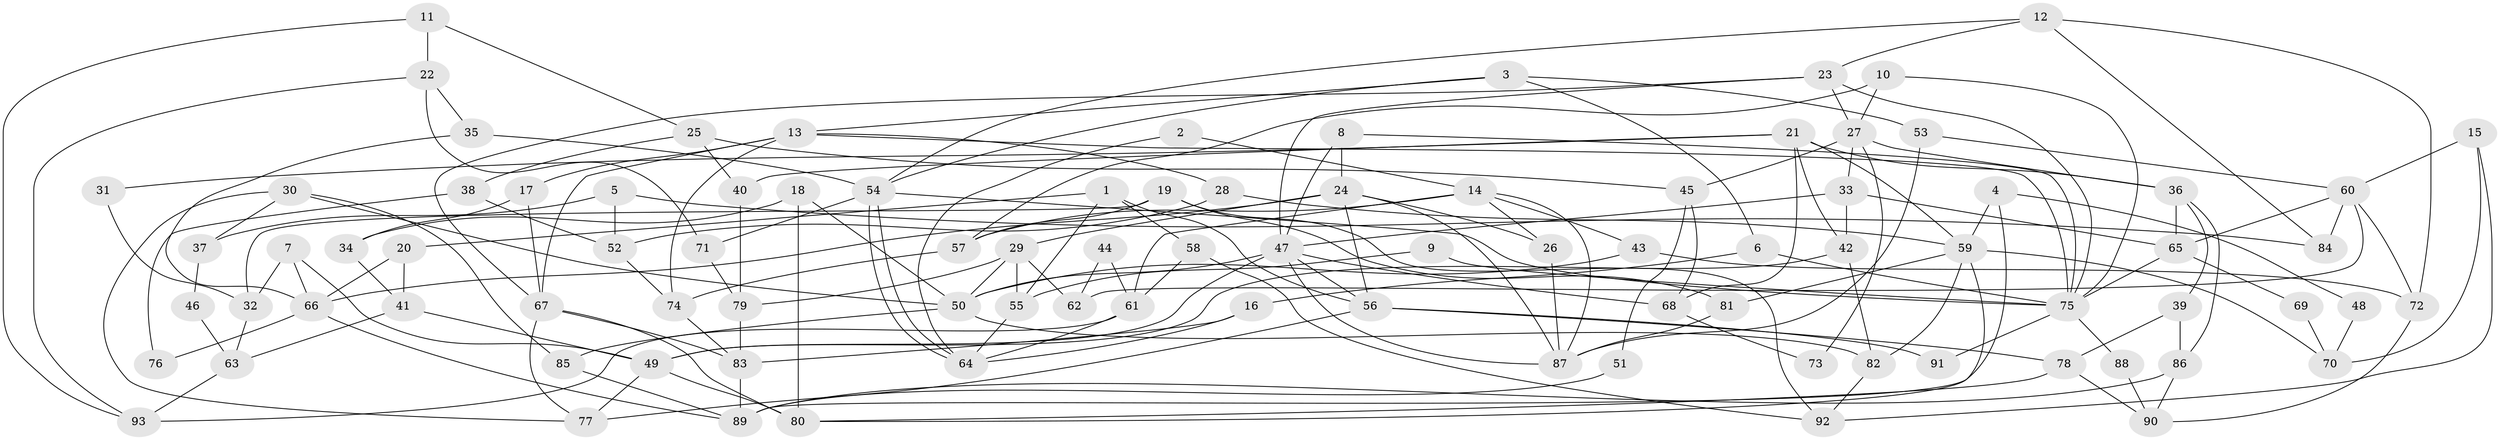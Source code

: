 // Generated by graph-tools (version 1.1) at 2025/26/03/09/25 03:26:13]
// undirected, 93 vertices, 186 edges
graph export_dot {
graph [start="1"]
  node [color=gray90,style=filled];
  1;
  2;
  3;
  4;
  5;
  6;
  7;
  8;
  9;
  10;
  11;
  12;
  13;
  14;
  15;
  16;
  17;
  18;
  19;
  20;
  21;
  22;
  23;
  24;
  25;
  26;
  27;
  28;
  29;
  30;
  31;
  32;
  33;
  34;
  35;
  36;
  37;
  38;
  39;
  40;
  41;
  42;
  43;
  44;
  45;
  46;
  47;
  48;
  49;
  50;
  51;
  52;
  53;
  54;
  55;
  56;
  57;
  58;
  59;
  60;
  61;
  62;
  63;
  64;
  65;
  66;
  67;
  68;
  69;
  70;
  71;
  72;
  73;
  74;
  75;
  76;
  77;
  78;
  79;
  80;
  81;
  82;
  83;
  84;
  85;
  86;
  87;
  88;
  89;
  90;
  91;
  92;
  93;
  1 -- 55;
  1 -- 56;
  1 -- 20;
  1 -- 58;
  2 -- 64;
  2 -- 14;
  3 -- 54;
  3 -- 13;
  3 -- 6;
  3 -- 53;
  4 -- 89;
  4 -- 59;
  4 -- 48;
  5 -- 52;
  5 -- 84;
  5 -- 37;
  6 -- 75;
  6 -- 16;
  7 -- 49;
  7 -- 66;
  7 -- 32;
  8 -- 47;
  8 -- 75;
  8 -- 24;
  9 -- 55;
  9 -- 75;
  10 -- 75;
  10 -- 27;
  10 -- 57;
  11 -- 22;
  11 -- 93;
  11 -- 25;
  12 -- 23;
  12 -- 54;
  12 -- 72;
  12 -- 84;
  13 -- 67;
  13 -- 75;
  13 -- 17;
  13 -- 28;
  13 -- 74;
  14 -- 26;
  14 -- 87;
  14 -- 43;
  14 -- 57;
  14 -- 61;
  15 -- 92;
  15 -- 60;
  15 -- 70;
  16 -- 83;
  16 -- 64;
  17 -- 67;
  17 -- 34;
  18 -- 34;
  18 -- 50;
  18 -- 80;
  19 -- 57;
  19 -- 81;
  19 -- 32;
  19 -- 92;
  20 -- 41;
  20 -- 66;
  21 -- 59;
  21 -- 36;
  21 -- 31;
  21 -- 40;
  21 -- 42;
  21 -- 68;
  22 -- 71;
  22 -- 35;
  22 -- 93;
  23 -- 67;
  23 -- 47;
  23 -- 27;
  23 -- 75;
  24 -- 66;
  24 -- 26;
  24 -- 29;
  24 -- 56;
  24 -- 87;
  25 -- 40;
  25 -- 38;
  25 -- 45;
  26 -- 87;
  27 -- 33;
  27 -- 36;
  27 -- 45;
  27 -- 73;
  28 -- 59;
  28 -- 52;
  29 -- 50;
  29 -- 55;
  29 -- 62;
  29 -- 79;
  30 -- 50;
  30 -- 77;
  30 -- 37;
  30 -- 85;
  31 -- 32;
  32 -- 63;
  33 -- 47;
  33 -- 42;
  33 -- 65;
  34 -- 41;
  35 -- 54;
  35 -- 66;
  36 -- 86;
  36 -- 39;
  36 -- 65;
  37 -- 46;
  38 -- 52;
  38 -- 76;
  39 -- 78;
  39 -- 86;
  40 -- 79;
  41 -- 49;
  41 -- 63;
  42 -- 82;
  42 -- 49;
  43 -- 72;
  43 -- 50;
  44 -- 62;
  44 -- 61;
  45 -- 51;
  45 -- 68;
  46 -- 63;
  47 -- 68;
  47 -- 49;
  47 -- 50;
  47 -- 56;
  47 -- 87;
  48 -- 70;
  49 -- 80;
  49 -- 77;
  50 -- 82;
  50 -- 85;
  51 -- 89;
  52 -- 74;
  53 -- 87;
  53 -- 60;
  54 -- 64;
  54 -- 64;
  54 -- 75;
  54 -- 71;
  55 -- 64;
  56 -- 77;
  56 -- 78;
  56 -- 91;
  57 -- 74;
  58 -- 61;
  58 -- 92;
  59 -- 82;
  59 -- 80;
  59 -- 70;
  59 -- 81;
  60 -- 65;
  60 -- 62;
  60 -- 72;
  60 -- 84;
  61 -- 64;
  61 -- 93;
  63 -- 93;
  65 -- 69;
  65 -- 75;
  66 -- 89;
  66 -- 76;
  67 -- 77;
  67 -- 80;
  67 -- 83;
  68 -- 73;
  69 -- 70;
  71 -- 79;
  72 -- 90;
  74 -- 83;
  75 -- 88;
  75 -- 91;
  78 -- 90;
  78 -- 80;
  79 -- 83;
  81 -- 87;
  82 -- 92;
  83 -- 89;
  85 -- 89;
  86 -- 89;
  86 -- 90;
  88 -- 90;
}
